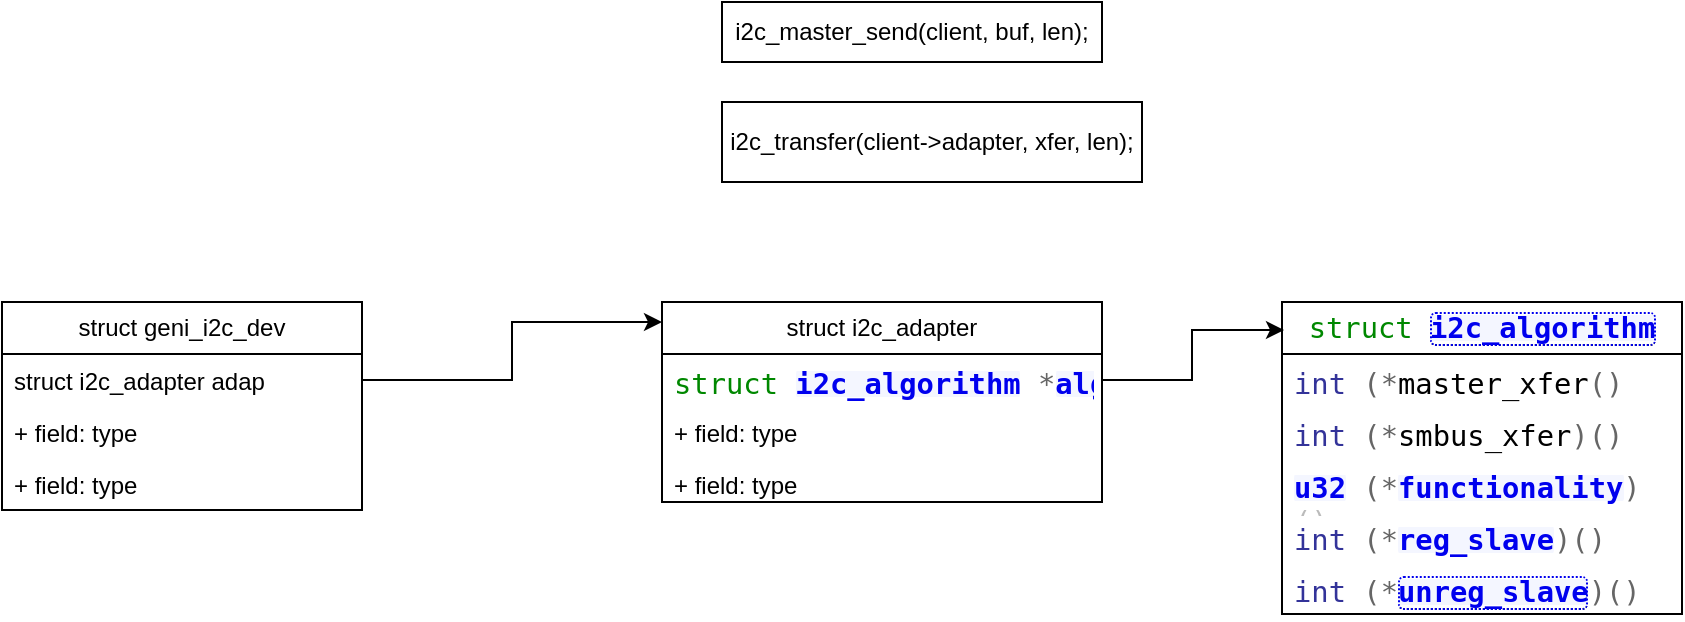 <mxfile version="26.1.1">
  <diagram name="Page-1" id="c4acf3e9-155e-7222-9cf6-157b1a14988f">
    <mxGraphModel dx="1426" dy="789" grid="1" gridSize="10" guides="1" tooltips="1" connect="1" arrows="1" fold="1" page="1" pageScale="1" pageWidth="850" pageHeight="1100" background="none" math="0" shadow="0">
      <root>
        <mxCell id="0" />
        <mxCell id="1" parent="0" />
        <mxCell id="pymLuGKLP5Cr9pQlMGML-1" value="struct geni_i2c_dev" style="swimlane;fontStyle=0;childLayout=stackLayout;horizontal=1;startSize=26;fillColor=none;horizontalStack=0;resizeParent=1;resizeParentMax=0;resizeLast=0;collapsible=1;marginBottom=0;whiteSpace=wrap;html=1;" vertex="1" parent="1">
          <mxGeometry x="110" y="200" width="180" height="104" as="geometry" />
        </mxCell>
        <mxCell id="pymLuGKLP5Cr9pQlMGML-2" value="struct i2c_adapter adap" style="text;strokeColor=none;fillColor=none;align=left;verticalAlign=top;spacingLeft=4;spacingRight=4;overflow=hidden;rotatable=0;points=[[0,0.5],[1,0.5]];portConstraint=eastwest;whiteSpace=wrap;html=1;" vertex="1" parent="pymLuGKLP5Cr9pQlMGML-1">
          <mxGeometry y="26" width="180" height="26" as="geometry" />
        </mxCell>
        <mxCell id="pymLuGKLP5Cr9pQlMGML-3" value="+ field: type" style="text;strokeColor=none;fillColor=none;align=left;verticalAlign=top;spacingLeft=4;spacingRight=4;overflow=hidden;rotatable=0;points=[[0,0.5],[1,0.5]];portConstraint=eastwest;whiteSpace=wrap;html=1;" vertex="1" parent="pymLuGKLP5Cr9pQlMGML-1">
          <mxGeometry y="52" width="180" height="26" as="geometry" />
        </mxCell>
        <mxCell id="pymLuGKLP5Cr9pQlMGML-4" value="+ field: type" style="text;strokeColor=none;fillColor=none;align=left;verticalAlign=top;spacingLeft=4;spacingRight=4;overflow=hidden;rotatable=0;points=[[0,0.5],[1,0.5]];portConstraint=eastwest;whiteSpace=wrap;html=1;" vertex="1" parent="pymLuGKLP5Cr9pQlMGML-1">
          <mxGeometry y="78" width="180" height="26" as="geometry" />
        </mxCell>
        <mxCell id="pymLuGKLP5Cr9pQlMGML-9" value="struct i2c_adapter" style="swimlane;fontStyle=0;childLayout=stackLayout;horizontal=1;startSize=26;fillColor=none;horizontalStack=0;resizeParent=1;resizeParentMax=0;resizeLast=0;collapsible=1;marginBottom=0;whiteSpace=wrap;html=1;" vertex="1" parent="1">
          <mxGeometry x="440" y="200" width="220" height="100" as="geometry" />
        </mxCell>
        <mxCell id="pymLuGKLP5Cr9pQlMGML-10" value="&lt;span style=&quot;box-sizing: inherit; vertical-align: top; color: rgb(0, 136, 0); font-family: &amp;quot;Ubuntu Mono&amp;quot;, monospace; font-size: 14.4px; white-space: pre; background-color: rgb(255, 255, 255);&quot; class=&quot;k&quot;&gt;struct&lt;/span&gt;&lt;span style=&quot;box-sizing: inherit; vertical-align: top; color: rgb(187, 187, 187); font-family: &amp;quot;Ubuntu Mono&amp;quot;, monospace; font-size: 14.4px; white-space: pre; background-color: rgb(255, 255, 255);&quot; class=&quot;w&quot;&gt; &lt;/span&gt;&lt;span style=&quot;box-sizing: inherit; vertical-align: top; color: rgb(187, 0, 102); font-family: &amp;quot;Ubuntu Mono&amp;quot;, monospace; font-size: 14.4px; white-space: pre; background-color: rgb(255, 255, 255);&quot; class=&quot;nc&quot;&gt;&lt;a style=&quot;box-sizing: inherit; background: linear-gradient(rgba(0, 0, 0, 0) 10%, rgb(244, 246, 255) 10%, rgb(244, 246, 255) 90%, rgba(0, 0, 0, 0) 90%); text-decoration-line: none; vertical-align: top; font-weight: 700; border-radius: 0.2em;&quot; href=&quot;https://elixir.bootlin.com/linux/v4.1/C/ident/i2c_algorithm&quot; class=&quot;ident&quot;&gt;i2c_algorithm&lt;/a&gt;&lt;/span&gt;&lt;span style=&quot;box-sizing: inherit; vertical-align: top; color: rgb(187, 187, 187); font-family: &amp;quot;Ubuntu Mono&amp;quot;, monospace; font-size: 14.4px; white-space: pre; background-color: rgb(255, 255, 255);&quot; class=&quot;w&quot;&gt; &lt;/span&gt;&lt;span style=&quot;box-sizing: inherit; vertical-align: top; color: rgb(102, 102, 102); font-family: &amp;quot;Ubuntu Mono&amp;quot;, monospace; font-size: 14.4px; white-space: pre; background-color: rgb(255, 255, 255);&quot; class=&quot;o&quot;&gt;*&lt;/span&gt;&lt;span style=&quot;box-sizing: inherit; vertical-align: top; font-family: &amp;quot;Ubuntu Mono&amp;quot;, monospace; font-size: 14.4px; white-space: pre; background-color: rgb(255, 255, 255);&quot; class=&quot;n&quot;&gt;&lt;a style=&quot;box-sizing: inherit; background: linear-gradient(rgba(0, 0, 0, 0) 10%, rgb(244, 246, 255) 10%, rgb(244, 246, 255) 90%, rgba(0, 0, 0, 0) 90%); text-decoration-line: none; vertical-align: top; font-weight: 700; border-radius: 0.2em;&quot; href=&quot;https://elixir.bootlin.com/linux/v4.1/C/ident/algo&quot; class=&quot;ident&quot;&gt;algo&lt;/a&gt;&lt;/span&gt;" style="text;strokeColor=none;fillColor=none;align=left;verticalAlign=top;spacingLeft=4;spacingRight=4;overflow=hidden;rotatable=0;points=[[0,0.5],[1,0.5]];portConstraint=eastwest;whiteSpace=wrap;html=1;" vertex="1" parent="pymLuGKLP5Cr9pQlMGML-9">
          <mxGeometry y="26" width="220" height="26" as="geometry" />
        </mxCell>
        <mxCell id="pymLuGKLP5Cr9pQlMGML-11" value="+ field: type" style="text;strokeColor=none;fillColor=none;align=left;verticalAlign=top;spacingLeft=4;spacingRight=4;overflow=hidden;rotatable=0;points=[[0,0.5],[1,0.5]];portConstraint=eastwest;whiteSpace=wrap;html=1;" vertex="1" parent="pymLuGKLP5Cr9pQlMGML-9">
          <mxGeometry y="52" width="220" height="26" as="geometry" />
        </mxCell>
        <mxCell id="pymLuGKLP5Cr9pQlMGML-12" value="+ field: type" style="text;strokeColor=none;fillColor=none;align=left;verticalAlign=top;spacingLeft=4;spacingRight=4;overflow=hidden;rotatable=0;points=[[0,0.5],[1,0.5]];portConstraint=eastwest;whiteSpace=wrap;html=1;" vertex="1" parent="pymLuGKLP5Cr9pQlMGML-9">
          <mxGeometry y="78" width="220" height="22" as="geometry" />
        </mxCell>
        <mxCell id="pymLuGKLP5Cr9pQlMGML-14" value="&lt;span style=&quot;box-sizing: inherit; vertical-align: top; color: rgb(0, 136, 0); font-family: &amp;quot;Ubuntu Mono&amp;quot;, monospace; font-size: 14.4px; text-align: start; white-space: pre; background-color: rgb(255, 255, 255);&quot; class=&quot;k&quot;&gt;struct&lt;/span&gt;&lt;span style=&quot;box-sizing: inherit; vertical-align: top; color: rgb(187, 187, 187); font-family: &amp;quot;Ubuntu Mono&amp;quot;, monospace; font-size: 14.4px; text-align: start; white-space: pre; background-color: rgb(255, 255, 255);&quot; class=&quot;w&quot;&gt; &lt;/span&gt;&lt;span style=&quot;box-sizing: inherit; vertical-align: top; color: rgb(187, 0, 102); font-family: &amp;quot;Ubuntu Mono&amp;quot;, monospace; font-size: 14.4px; text-align: start; white-space: pre; background-color: rgb(255, 255, 255);&quot; class=&quot;nc&quot;&gt;&lt;a style=&quot;box-sizing: inherit; background: linear-gradient(rgba(0, 0, 0, 0) 10%, rgb(244, 246, 255) 10%, rgb(244, 246, 255) 90%, rgba(0, 0, 0, 0) 90%); text-decoration-line: none; outline: dotted 1px; outline-offset: -1px; vertical-align: top; font-weight: 700; border-radius: 0.2em; border-bottom: 1px dotted rgb(0, 0, 0);&quot; href=&quot;https://elixir.bootlin.com/linux/v4.1/C/ident/i2c_algorithm&quot; class=&quot;ident&quot;&gt;i2c_algorithm&lt;/a&gt;&lt;/span&gt;" style="swimlane;fontStyle=0;childLayout=stackLayout;horizontal=1;startSize=26;fillColor=none;horizontalStack=0;resizeParent=1;resizeParentMax=0;resizeLast=0;collapsible=1;marginBottom=0;whiteSpace=wrap;html=1;" vertex="1" parent="1">
          <mxGeometry x="750" y="200" width="200" height="156" as="geometry">
            <mxRectangle x="750" y="200" width="200" height="30" as="alternateBounds" />
          </mxGeometry>
        </mxCell>
        <mxCell id="pymLuGKLP5Cr9pQlMGML-15" value="&lt;span class=&quot;kt&quot; style=&quot;box-sizing: inherit; vertical-align: top; color: rgb(51, 51, 153); font-family: &amp;quot;Ubuntu Mono&amp;quot;, monospace; font-size: 14.4px; white-space: pre; background-color: rgb(255, 255, 255);&quot;&gt;int&lt;/span&gt;&lt;span class=&quot;w&quot; style=&quot;box-sizing: inherit; vertical-align: top; color: rgb(187, 187, 187); font-family: &amp;quot;Ubuntu Mono&amp;quot;, monospace; font-size: 14.4px; white-space: pre; background-color: rgb(255, 255, 255);&quot;&gt; &lt;/span&gt;&lt;span class=&quot;p&quot; style=&quot;box-sizing: inherit; vertical-align: top; color: rgb(102, 102, 102); font-family: &amp;quot;Ubuntu Mono&amp;quot;, monospace; font-size: 14.4px; white-space: pre; background-color: rgb(255, 255, 255);&quot;&gt;(&lt;/span&gt;&lt;span class=&quot;o&quot; style=&quot;box-sizing: inherit; vertical-align: top; color: rgb(102, 102, 102); font-family: &amp;quot;Ubuntu Mono&amp;quot;, monospace; font-size: 14.4px; white-space: pre; background-color: rgb(255, 255, 255);&quot;&gt;*&lt;/span&gt;&lt;span class=&quot;n&quot; style=&quot;box-sizing: inherit; vertical-align: top; font-family: &amp;quot;Ubuntu Mono&amp;quot;, monospace; font-size: 14.4px; white-space: pre; background-color: rgb(255, 255, 255);&quot;&gt;master_xfer&lt;font color=&quot;#666666&quot;&gt;()&lt;/font&gt;&lt;/span&gt;" style="text;strokeColor=none;fillColor=none;align=left;verticalAlign=top;spacingLeft=4;spacingRight=4;overflow=hidden;rotatable=0;points=[[0,0.5],[1,0.5]];portConstraint=eastwest;whiteSpace=wrap;html=1;" vertex="1" parent="pymLuGKLP5Cr9pQlMGML-14">
          <mxGeometry y="26" width="200" height="26" as="geometry" />
        </mxCell>
        <mxCell id="pymLuGKLP5Cr9pQlMGML-16" value="&lt;span class=&quot;kt&quot; style=&quot;box-sizing: inherit; vertical-align: top; color: rgb(51, 51, 153); font-family: &amp;quot;Ubuntu Mono&amp;quot;, monospace; font-size: 14.4px; white-space: pre; background-color: rgb(255, 255, 255);&quot;&gt;int&lt;/span&gt;&lt;span class=&quot;w&quot; style=&quot;box-sizing: inherit; vertical-align: top; color: rgb(187, 187, 187); font-family: &amp;quot;Ubuntu Mono&amp;quot;, monospace; font-size: 14.4px; white-space: pre; background-color: rgb(255, 255, 255);&quot;&gt; &lt;/span&gt;&lt;span class=&quot;p&quot; style=&quot;box-sizing: inherit; vertical-align: top; color: rgb(102, 102, 102); font-family: &amp;quot;Ubuntu Mono&amp;quot;, monospace; font-size: 14.4px; white-space: pre; background-color: rgb(255, 255, 255);&quot;&gt;(&lt;/span&gt;&lt;span class=&quot;o&quot; style=&quot;box-sizing: inherit; vertical-align: top; color: rgb(102, 102, 102); font-family: &amp;quot;Ubuntu Mono&amp;quot;, monospace; font-size: 14.4px; white-space: pre; background-color: rgb(255, 255, 255);&quot;&gt;*&lt;/span&gt;&lt;span class=&quot;n&quot; style=&quot;box-sizing: inherit; vertical-align: top; font-family: &amp;quot;Ubuntu Mono&amp;quot;, monospace; font-size: 14.4px; white-space: pre; background-color: rgb(255, 255, 255);&quot;&gt;smbus_xfer&lt;/span&gt;&lt;span class=&quot;p&quot; style=&quot;box-sizing: inherit; vertical-align: top; color: rgb(102, 102, 102); font-family: &amp;quot;Ubuntu Mono&amp;quot;, monospace; font-size: 14.4px; white-space: pre; background-color: rgb(255, 255, 255);&quot;&gt;)()&lt;/span&gt;" style="text;strokeColor=none;fillColor=none;align=left;verticalAlign=top;spacingLeft=4;spacingRight=4;overflow=hidden;rotatable=0;points=[[0,0.5],[1,0.5]];portConstraint=eastwest;whiteSpace=wrap;html=1;" vertex="1" parent="pymLuGKLP5Cr9pQlMGML-14">
          <mxGeometry y="52" width="200" height="26" as="geometry" />
        </mxCell>
        <mxCell id="pymLuGKLP5Cr9pQlMGML-18" value="&lt;span style=&quot;box-sizing: inherit; vertical-align: top; font-family: &amp;quot;Ubuntu Mono&amp;quot;, monospace; font-size: 14.4px; white-space: pre; background-color: rgb(255, 255, 255);&quot; class=&quot;n&quot;&gt;&lt;a style=&quot;box-sizing: inherit; background: linear-gradient(rgba(0, 0, 0, 0) 10%, rgb(244, 246, 255) 10%, rgb(244, 246, 255) 90%, rgba(0, 0, 0, 0) 90%); text-decoration-line: none; vertical-align: top; font-weight: 700; border-radius: 0.2em;&quot; href=&quot;https://elixir.bootlin.com/linux/v4.1/C/ident/u32&quot; class=&quot;ident&quot;&gt;u32&lt;/a&gt;&lt;/span&gt;&lt;span style=&quot;box-sizing: inherit; vertical-align: top; color: rgb(187, 187, 187); font-family: &amp;quot;Ubuntu Mono&amp;quot;, monospace; font-size: 14.4px; white-space: pre; background-color: rgb(255, 255, 255);&quot; class=&quot;w&quot;&gt; &lt;/span&gt;&lt;span style=&quot;box-sizing: inherit; vertical-align: top; color: rgb(102, 102, 102); font-family: &amp;quot;Ubuntu Mono&amp;quot;, monospace; font-size: 14.4px; white-space: pre; background-color: rgb(255, 255, 255);&quot; class=&quot;p&quot;&gt;(&lt;/span&gt;&lt;span style=&quot;box-sizing: inherit; vertical-align: top; color: rgb(102, 102, 102); font-family: &amp;quot;Ubuntu Mono&amp;quot;, monospace; font-size: 14.4px; white-space: pre; background-color: rgb(255, 255, 255);&quot; class=&quot;o&quot;&gt;*&lt;/span&gt;&lt;span style=&quot;box-sizing: inherit; vertical-align: top; font-family: &amp;quot;Ubuntu Mono&amp;quot;, monospace; font-size: 14.4px; white-space: pre; background-color: rgb(255, 255, 255);&quot; class=&quot;n&quot;&gt;&lt;a style=&quot;box-sizing: inherit; background: linear-gradient(rgba(0, 0, 0, 0) 10%, rgb(244, 246, 255) 10%, rgb(244, 246, 255) 90%, rgba(0, 0, 0, 0) 90%); text-decoration-line: none; vertical-align: top; font-weight: 700; border-radius: 0.2em;&quot; href=&quot;https://elixir.bootlin.com/linux/v4.1/C/ident/functionality&quot; class=&quot;ident&quot;&gt;functionality&lt;/a&gt;&lt;/span&gt;&lt;span style=&quot;box-sizing: inherit; vertical-align: top; color: rgb(102, 102, 102); font-family: &amp;quot;Ubuntu Mono&amp;quot;, monospace; font-size: 14.4px; white-space: pre; background-color: rgb(255, 255, 255);&quot; class=&quot;p&quot;&gt;)&lt;/span&gt;&lt;span style=&quot;box-sizing: inherit; vertical-align: top; font-family: &amp;quot;Ubuntu Mono&amp;quot;, monospace; font-size: 14.4px; white-space: pre; background-color: rgb(255, 255, 255);&quot; class=&quot;p&quot;&gt;&lt;font color=&quot;#bbbbbb&quot;&gt;()&lt;/font&gt;&lt;/span&gt;" style="text;strokeColor=none;fillColor=none;align=left;verticalAlign=top;spacingLeft=4;spacingRight=4;overflow=hidden;rotatable=0;points=[[0,0.5],[1,0.5]];portConstraint=eastwest;whiteSpace=wrap;html=1;" vertex="1" parent="pymLuGKLP5Cr9pQlMGML-14">
          <mxGeometry y="78" width="200" height="26" as="geometry" />
        </mxCell>
        <mxCell id="pymLuGKLP5Cr9pQlMGML-20" value="&lt;span style=&quot;box-sizing: inherit; vertical-align: top; color: rgb(51, 51, 153); font-family: &amp;quot;Ubuntu Mono&amp;quot;, monospace; font-size: 14.4px; white-space: pre; background-color: rgb(255, 255, 255);&quot; class=&quot;kt&quot;&gt;int&lt;/span&gt;&lt;span style=&quot;box-sizing: inherit; vertical-align: top; color: rgb(187, 187, 187); font-family: &amp;quot;Ubuntu Mono&amp;quot;, monospace; font-size: 14.4px; white-space: pre; background-color: rgb(255, 255, 255);&quot; class=&quot;w&quot;&gt; &lt;/span&gt;&lt;span style=&quot;box-sizing: inherit; vertical-align: top; color: rgb(102, 102, 102); font-family: &amp;quot;Ubuntu Mono&amp;quot;, monospace; font-size: 14.4px; white-space: pre; background-color: rgb(255, 255, 255);&quot; class=&quot;p&quot;&gt;(&lt;/span&gt;&lt;span style=&quot;box-sizing: inherit; vertical-align: top; color: rgb(102, 102, 102); font-family: &amp;quot;Ubuntu Mono&amp;quot;, monospace; font-size: 14.4px; white-space: pre; background-color: rgb(255, 255, 255);&quot; class=&quot;o&quot;&gt;*&lt;/span&gt;&lt;span style=&quot;box-sizing: inherit; vertical-align: top; font-family: &amp;quot;Ubuntu Mono&amp;quot;, monospace; font-size: 14.4px; white-space: pre; background-color: rgb(255, 255, 255);&quot; class=&quot;n&quot;&gt;&lt;a style=&quot;box-sizing: inherit; background: linear-gradient(rgba(0, 0, 0, 0) 10%, rgb(244, 246, 255) 10%, rgb(244, 246, 255) 90%, rgba(0, 0, 0, 0) 90%); text-decoration-line: none; vertical-align: top; font-weight: 700; border-radius: 0.2em;&quot; href=&quot;https://elixir.bootlin.com/linux/v4.1/C/ident/reg_slave&quot; class=&quot;ident&quot;&gt;reg_slave&lt;/a&gt;&lt;/span&gt;&lt;span style=&quot;box-sizing: inherit; vertical-align: top; color: rgb(102, 102, 102); font-family: &amp;quot;Ubuntu Mono&amp;quot;, monospace; font-size: 14.4px; white-space: pre; background-color: rgb(255, 255, 255);&quot; class=&quot;p&quot;&gt;)()&lt;/span&gt;" style="text;strokeColor=none;fillColor=none;align=left;verticalAlign=top;spacingLeft=4;spacingRight=4;overflow=hidden;rotatable=0;points=[[0,0.5],[1,0.5]];portConstraint=eastwest;whiteSpace=wrap;html=1;" vertex="1" parent="pymLuGKLP5Cr9pQlMGML-14">
          <mxGeometry y="104" width="200" height="26" as="geometry" />
        </mxCell>
        <mxCell id="pymLuGKLP5Cr9pQlMGML-21" value="&lt;span style=&quot;box-sizing: inherit; vertical-align: top; color: rgb(51, 51, 153); font-family: &amp;quot;Ubuntu Mono&amp;quot;, monospace; font-size: 14.4px; white-space: pre; background-color: rgb(255, 255, 255);&quot; class=&quot;kt&quot;&gt;int&lt;/span&gt;&lt;span style=&quot;box-sizing: inherit; vertical-align: top; color: rgb(187, 187, 187); font-family: &amp;quot;Ubuntu Mono&amp;quot;, monospace; font-size: 14.4px; white-space: pre; background-color: rgb(255, 255, 255);&quot; class=&quot;w&quot;&gt; &lt;/span&gt;&lt;span style=&quot;box-sizing: inherit; vertical-align: top; color: rgb(102, 102, 102); font-family: &amp;quot;Ubuntu Mono&amp;quot;, monospace; font-size: 14.4px; white-space: pre; background-color: rgb(255, 255, 255);&quot; class=&quot;p&quot;&gt;(&lt;/span&gt;&lt;span style=&quot;box-sizing: inherit; vertical-align: top; color: rgb(102, 102, 102); font-family: &amp;quot;Ubuntu Mono&amp;quot;, monospace; font-size: 14.4px; white-space: pre; background-color: rgb(255, 255, 255);&quot; class=&quot;o&quot;&gt;*&lt;/span&gt;&lt;span style=&quot;box-sizing: inherit; vertical-align: top; font-family: &amp;quot;Ubuntu Mono&amp;quot;, monospace; font-size: 14.4px; white-space: pre; background-color: rgb(255, 255, 255);&quot; class=&quot;n&quot;&gt;&lt;a style=&quot;box-sizing: inherit; background: linear-gradient(rgba(0, 0, 0, 0) 10%, rgb(244, 246, 255) 10%, rgb(244, 246, 255) 90%, rgba(0, 0, 0, 0) 90%); text-decoration-line: none; outline: dotted 1px; outline-offset: -1px; vertical-align: top; font-weight: 700; border-radius: 0.2em; border-bottom: 1px dotted rgb(0, 0, 0);&quot; href=&quot;https://elixir.bootlin.com/linux/v4.1/C/ident/unreg_slave&quot; class=&quot;ident&quot;&gt;unreg_slave&lt;/a&gt;&lt;/span&gt;&lt;span style=&quot;box-sizing: inherit; vertical-align: top; color: rgb(102, 102, 102); font-family: &amp;quot;Ubuntu Mono&amp;quot;, monospace; font-size: 14.4px; white-space: pre; background-color: rgb(255, 255, 255);&quot; class=&quot;p&quot;&gt;)()&lt;/span&gt;" style="text;strokeColor=none;fillColor=none;align=left;verticalAlign=top;spacingLeft=4;spacingRight=4;overflow=hidden;rotatable=0;points=[[0,0.5],[1,0.5]];portConstraint=eastwest;whiteSpace=wrap;html=1;" vertex="1" parent="pymLuGKLP5Cr9pQlMGML-14">
          <mxGeometry y="130" width="200" height="26" as="geometry" />
        </mxCell>
        <mxCell id="pymLuGKLP5Cr9pQlMGML-22" style="edgeStyle=orthogonalEdgeStyle;rounded=0;orthogonalLoop=1;jettySize=auto;html=1;entryX=0;entryY=0.1;entryDx=0;entryDy=0;entryPerimeter=0;" edge="1" parent="1" source="pymLuGKLP5Cr9pQlMGML-2" target="pymLuGKLP5Cr9pQlMGML-9">
          <mxGeometry relative="1" as="geometry" />
        </mxCell>
        <mxCell id="pymLuGKLP5Cr9pQlMGML-23" style="edgeStyle=orthogonalEdgeStyle;rounded=0;orthogonalLoop=1;jettySize=auto;html=1;exitX=1;exitY=0.5;exitDx=0;exitDy=0;entryX=0.005;entryY=0.09;entryDx=0;entryDy=0;entryPerimeter=0;" edge="1" parent="1" source="pymLuGKLP5Cr9pQlMGML-10" target="pymLuGKLP5Cr9pQlMGML-14">
          <mxGeometry relative="1" as="geometry" />
        </mxCell>
        <mxCell id="pymLuGKLP5Cr9pQlMGML-24" value="i2c_master_send(client, buf, len);" style="html=1;whiteSpace=wrap;" vertex="1" parent="1">
          <mxGeometry x="470" y="50" width="190" height="30" as="geometry" />
        </mxCell>
        <mxCell id="pymLuGKLP5Cr9pQlMGML-26" value="i2c_transfer(client-&amp;gt;adapter, xfer, len);" style="html=1;whiteSpace=wrap;" vertex="1" parent="1">
          <mxGeometry x="470" y="100" width="210" height="40" as="geometry" />
        </mxCell>
      </root>
    </mxGraphModel>
  </diagram>
</mxfile>

